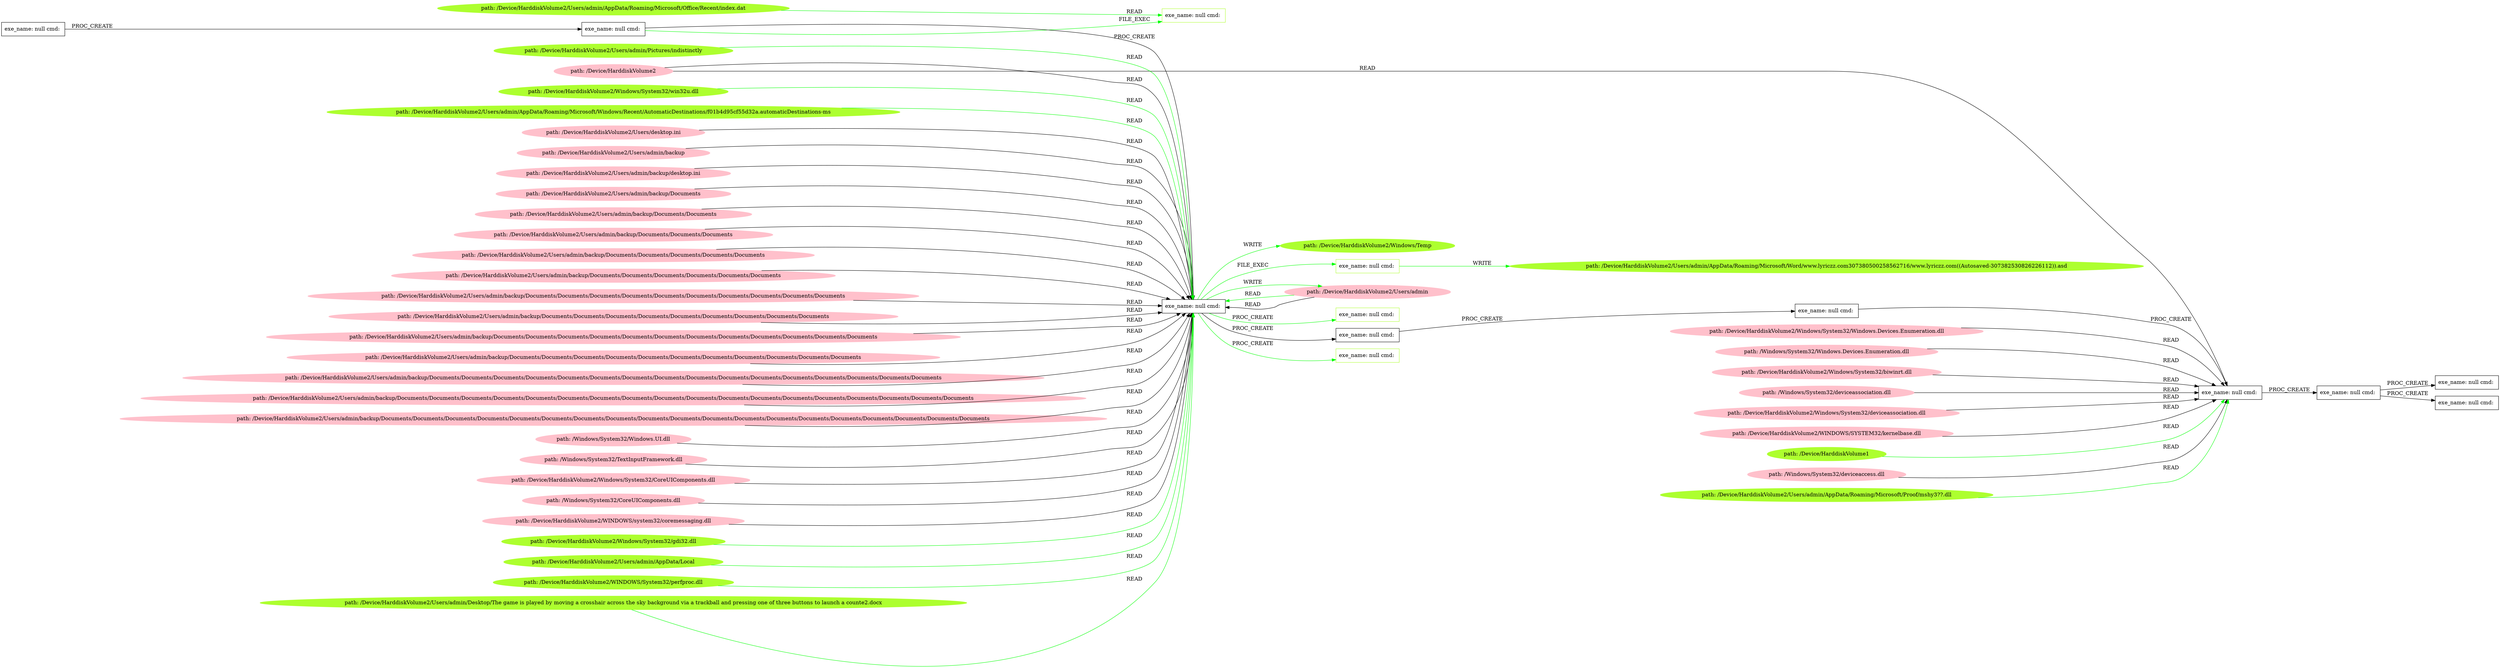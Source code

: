 digraph {
	rankdir=LR
	36 [label="exe_name: null cmd: " color=black shape=box style=solid]
	58 [label="exe_name: null cmd: " color=greenyellow shape=box style=solid]
	36 -> 58 [label=FILE_EXEC color=green]
	35 [label="exe_name: null cmd: " color=black shape=box style=solid]
	70 [label="exe_name: null cmd: " color=greenyellow shape=box style=solid]
	35 -> 70 [label=FILE_EXEC color=green]
	7 [label="path: /Device/HarddiskVolume2/Users/admin" color=pink shape=oval style=filled]
	35 [label="exe_name: null cmd: " color=black shape=box style=solid]
	7 -> 35 [label=READ color=green]
	16 [label="exe_name: null cmd: " color=black shape=box style=solid]
	36 [label="exe_name: null cmd: " color=black shape=box style=solid]
	16 -> 36 [label=PROC_CREATE color=black]
	36 [label="exe_name: null cmd: " color=black shape=box style=solid]
	35 [label="exe_name: null cmd: " color=black shape=box style=solid]
	36 -> 35 [label=PROC_CREATE color=black]
	55 [label="path: /Device/HarddiskVolume2" color=pink shape=oval style=filled]
	35 [label="exe_name: null cmd: " color=black shape=box style=solid]
	55 -> 35 [label=READ color=black]
	50 [label="path: /Device/HarddiskVolume2/Users/desktop.ini" color=pink shape=oval style=filled]
	35 [label="exe_name: null cmd: " color=black shape=box style=solid]
	50 -> 35 [label=READ color=black]
	7 [label="path: /Device/HarddiskVolume2/Users/admin" color=pink shape=oval style=filled]
	35 [label="exe_name: null cmd: " color=black shape=box style=solid]
	7 -> 35 [label=READ color=black]
	13 [label="path: /Device/HarddiskVolume2/Users/admin/backup" color=pink shape=oval style=filled]
	35 [label="exe_name: null cmd: " color=black shape=box style=solid]
	13 -> 35 [label=READ color=black]
	37 [label="path: /Device/HarddiskVolume2/Users/admin/backup/desktop.ini" color=pink shape=oval style=filled]
	35 [label="exe_name: null cmd: " color=black shape=box style=solid]
	37 -> 35 [label=READ color=black]
	11 [label="path: /Device/HarddiskVolume2/Users/admin/backup/Documents" color=pink shape=oval style=filled]
	35 [label="exe_name: null cmd: " color=black shape=box style=solid]
	11 -> 35 [label=READ color=black]
	42 [label="path: /Device/HarddiskVolume2/Users/admin/backup/Documents/Documents" color=pink shape=oval style=filled]
	35 [label="exe_name: null cmd: " color=black shape=box style=solid]
	42 -> 35 [label=READ color=black]
	43 [label="path: /Device/HarddiskVolume2/Users/admin/backup/Documents/Documents/Documents" color=pink shape=oval style=filled]
	35 [label="exe_name: null cmd: " color=black shape=box style=solid]
	43 -> 35 [label=READ color=black]
	40 [label="path: /Device/HarddiskVolume2/Users/admin/backup/Documents/Documents/Documents/Documents/Documents" color=pink shape=oval style=filled]
	35 [label="exe_name: null cmd: " color=black shape=box style=solid]
	40 -> 35 [label=READ color=black]
	44 [label="path: /Device/HarddiskVolume2/Users/admin/backup/Documents/Documents/Documents/Documents/Documents/Documents" color=pink shape=oval style=filled]
	35 [label="exe_name: null cmd: " color=black shape=box style=solid]
	44 -> 35 [label=READ color=black]
	28 [label="path: /Device/HarddiskVolume2/Users/admin/backup/Documents/Documents/Documents/Documents/Documents/Documents/Documents/Documents/Documents/Documents" color=pink shape=oval style=filled]
	35 [label="exe_name: null cmd: " color=black shape=box style=solid]
	28 -> 35 [label=READ color=black]
	31 [label="path: /Device/HarddiskVolume2/Users/admin/backup/Documents/Documents/Documents/Documents/Documents/Documents/Documents/Documents/Documents" color=pink shape=oval style=filled]
	35 [label="exe_name: null cmd: " color=black shape=box style=solid]
	31 -> 35 [label=READ color=black]
	27 [label="path: /Device/HarddiskVolume2/Users/admin/backup/Documents/Documents/Documents/Documents/Documents/Documents/Documents/Documents/Documents/Documents/Documents/Documents" color=pink shape=oval style=filled]
	35 [label="exe_name: null cmd: " color=black shape=box style=solid]
	27 -> 35 [label=READ color=black]
	34 [label="path: /Device/HarddiskVolume2/Users/admin/backup/Documents/Documents/Documents/Documents/Documents/Documents/Documents/Documents/Documents/Documents/Documents" color=pink shape=oval style=filled]
	35 [label="exe_name: null cmd: " color=black shape=box style=solid]
	34 -> 35 [label=READ color=black]
	9 [label="path: /Device/HarddiskVolume2/Users/admin/backup/Documents/Documents/Documents/Documents/Documents/Documents/Documents/Documents/Documents/Documents/Documents/Documents/Documents/Documents/Documents/Documents" color=pink shape=oval style=filled]
	35 [label="exe_name: null cmd: " color=black shape=box style=solid]
	9 -> 35 [label=READ color=black]
	45 [label="path: /Device/HarddiskVolume2/Users/admin/backup/Documents/Documents/Documents/Documents/Documents/Documents/Documents/Documents/Documents/Documents/Documents/Documents/Documents/Documents/Documents/Documents/Documents/Documents" color=pink shape=oval style=filled]
	35 [label="exe_name: null cmd: " color=black shape=box style=solid]
	45 -> 35 [label=READ color=black]
	47 [label="path: /Device/HarddiskVolume2/Users/admin/backup/Documents/Documents/Documents/Documents/Documents/Documents/Documents/Documents/Documents/Documents/Documents/Documents/Documents/Documents/Documents/Documents/Documents/Documents/Documents" color=pink shape=oval style=filled]
	35 [label="exe_name: null cmd: " color=black shape=box style=solid]
	47 -> 35 [label=READ color=black]
	6 [label="path: /Windows/System32/Windows.UI.dll" color=pink shape=oval style=filled]
	35 [label="exe_name: null cmd: " color=black shape=box style=solid]
	6 -> 35 [label=READ color=black]
	49 [label="path: /Windows/System32/TextInputFramework.dll" color=pink shape=oval style=filled]
	35 [label="exe_name: null cmd: " color=black shape=box style=solid]
	49 -> 35 [label=READ color=black]
	29 [label="path: /Device/HarddiskVolume2/Windows/System32/CoreUIComponents.dll" color=pink shape=oval style=filled]
	35 [label="exe_name: null cmd: " color=black shape=box style=solid]
	29 -> 35 [label=READ color=black]
	46 [label="path: /Windows/System32/CoreUIComponents.dll" color=pink shape=oval style=filled]
	35 [label="exe_name: null cmd: " color=black shape=box style=solid]
	46 -> 35 [label=READ color=black]
	39 [label="path: /Device/HarddiskVolume2/WINDOWS/system32/coremessaging.dll" color=pink shape=oval style=filled]
	35 [label="exe_name: null cmd: " color=black shape=box style=solid]
	39 -> 35 [label=READ color=black]
	35 [label="exe_name: null cmd: " color=black shape=box style=solid]
	33 [label="exe_name: null cmd: " color=black shape=box style=solid]
	35 -> 33 [label=PROC_CREATE color=black]
	33 [label="exe_name: null cmd: " color=black shape=box style=solid]
	23 [label="exe_name: null cmd: " color=black shape=box style=solid]
	33 -> 23 [label=PROC_CREATE color=black]
	23 [label="exe_name: null cmd: " color=black shape=box style=solid]
	0 [label="exe_name: null cmd: " color=black shape=box style=solid]
	23 -> 0 [label=PROC_CREATE color=black]
	21 [label="path: /Device/HarddiskVolume2/Windows/System32/Windows.Devices.Enumeration.dll" color=pink shape=oval style=filled]
	0 [label="exe_name: null cmd: " color=black shape=box style=solid]
	21 -> 0 [label=READ color=black]
	26 [label="path: /Windows/System32/Windows.Devices.Enumeration.dll" color=pink shape=oval style=filled]
	0 [label="exe_name: null cmd: " color=black shape=box style=solid]
	26 -> 0 [label=READ color=black]
	30 [label="path: /Device/HarddiskVolume2/Windows/System32/biwinrt.dll" color=pink shape=oval style=filled]
	0 [label="exe_name: null cmd: " color=black shape=box style=solid]
	30 -> 0 [label=READ color=black]
	20 [label="path: /Windows/System32/deviceassociation.dll" color=pink shape=oval style=filled]
	0 [label="exe_name: null cmd: " color=black shape=box style=solid]
	20 -> 0 [label=READ color=black]
	32 [label="path: /Device/HarddiskVolume2/Windows/System32/deviceassociation.dll" color=pink shape=oval style=filled]
	0 [label="exe_name: null cmd: " color=black shape=box style=solid]
	32 -> 0 [label=READ color=black]
	52 [label="path: /Device/HarddiskVolume2/WINDOWS/SYSTEM32/kernelbase.dll" color=pink shape=oval style=filled]
	0 [label="exe_name: null cmd: " color=black shape=box style=solid]
	52 -> 0 [label=READ color=black]
	55 [label="path: /Device/HarddiskVolume2" color=pink shape=oval style=filled]
	0 [label="exe_name: null cmd: " color=black shape=box style=solid]
	55 -> 0 [label=READ color=black]
	75 [label="path: /Device/HarddiskVolume1" color=greenyellow shape=oval style=filled]
	0 [label="exe_name: null cmd: " color=black shape=box style=solid]
	75 -> 0 [label=READ color=green]
	18 [label="path: /Windows/System32/deviceaccess.dll" color=pink shape=oval style=filled]
	0 [label="exe_name: null cmd: " color=black shape=box style=solid]
	18 -> 0 [label=READ color=black]
	65 [label="path: /Device/HarddiskVolume2/Windows/System32/gdi32.dll" color=greenyellow shape=oval style=filled]
	35 [label="exe_name: null cmd: " color=black shape=box style=solid]
	65 -> 35 [label=READ color=green]
	0 [label="exe_name: null cmd: " color=black shape=box style=solid]
	1 [label="exe_name: null cmd: " color=black shape=box style=solid]
	0 -> 1 [label=PROC_CREATE color=black]
	1 [label="exe_name: null cmd: " color=black shape=box style=solid]
	2 [label="exe_name: null cmd: " color=black shape=box style=solid]
	1 -> 2 [label=PROC_CREATE color=black]
	1 [label="exe_name: null cmd: " color=black shape=box style=solid]
	3 [label="exe_name: null cmd: " color=black shape=box style=solid]
	1 -> 3 [label=PROC_CREATE color=black]
	67 [label="path: /Device/HarddiskVolume2/Users/admin/AppData/Local" color=greenyellow shape=oval style=filled]
	35 [label="exe_name: null cmd: " color=black shape=box style=solid]
	67 -> 35 [label=READ color=green]
	68 [label="path: /Device/HarddiskVolume2/WINDOWS/System32/perfproc.dll" color=greenyellow shape=oval style=filled]
	35 [label="exe_name: null cmd: " color=black shape=box style=solid]
	68 -> 35 [label=READ color=green]
	35 [label="exe_name: null cmd: " color=black shape=box style=solid]
	60 [label="exe_name: null cmd: " color=greenyellow shape=box style=solid]
	35 -> 60 [label=PROC_CREATE color=green]
	61 [label="path: /Device/HarddiskVolume2/Users/admin/Desktop/The game is played by moving a crosshair across the sky background via a trackball and pressing one of three buttons to launch a counte2.docx" color=greenyellow shape=oval style=filled]
	35 [label="exe_name: null cmd: " color=black shape=box style=solid]
	61 -> 35 [label=READ color=green]
	64 [label="path: /Device/HarddiskVolume2/Users/admin/Pictures/indistinctly" color=greenyellow shape=oval style=filled]
	35 [label="exe_name: null cmd: " color=black shape=box style=solid]
	64 -> 35 [label=READ color=green]
	35 [label="exe_name: null cmd: " color=black shape=box style=solid]
	7 [label="path: /Device/HarddiskVolume2/Users/admin" color=pink shape=oval style=filled]
	35 -> 7 [label=WRITE color=green]
	72 [label="path: /Device/HarddiskVolume2/Windows/System32/win32u.dll" color=greenyellow shape=oval style=filled]
	35 [label="exe_name: null cmd: " color=black shape=box style=solid]
	72 -> 35 [label=READ color=green]
	70 [label="exe_name: null cmd: " color=greenyellow shape=box style=solid]
	71 [label="path: /Device/HarddiskVolume2/Users/admin/AppData/Roaming/Microsoft/Word/www.lyriczz.com307380500258562716/www.lyriczz.com((Autosaved-307382530826226112)).asd" color=greenyellow shape=oval style=filled]
	70 -> 71 [label=WRITE color=green]
	62 [label="path: /Device/HarddiskVolume2/Users/admin/AppData/Roaming/Microsoft/Windows/Recent/AutomaticDestinations/f01b4d95cf55d32a.automaticDestinations-ms" color=greenyellow shape=oval style=filled]
	35 [label="exe_name: null cmd: " color=black shape=box style=solid]
	62 -> 35 [label=READ color=green]
	59 [label="path: /Device/HarddiskVolume2/Users/admin/AppData/Roaming/Microsoft/Office/Recent/index.dat" color=greenyellow shape=oval style=filled]
	58 [label="exe_name: null cmd: " color=greenyellow shape=box style=solid]
	59 -> 58 [label=READ color=green]
	74 [label="path: /Device/HarddiskVolume2/Users/admin/AppData/Roaming/Microsoft/Proof/mshy3??.dll" color=greenyellow shape=oval style=filled]
	0 [label="exe_name: null cmd: " color=black shape=box style=solid]
	74 -> 0 [label=READ color=green]
	35 [label="exe_name: null cmd: " color=black shape=box style=solid]
	63 [label="path: /Device/HarddiskVolume2/Windows/Temp" color=greenyellow shape=oval style=filled]
	35 -> 63 [label=WRITE color=green]
	35 [label="exe_name: null cmd: " color=black shape=box style=solid]
	69 [label="exe_name: null cmd: " color=greenyellow shape=box style=solid]
	35 -> 69 [label=PROC_CREATE color=green]
}
